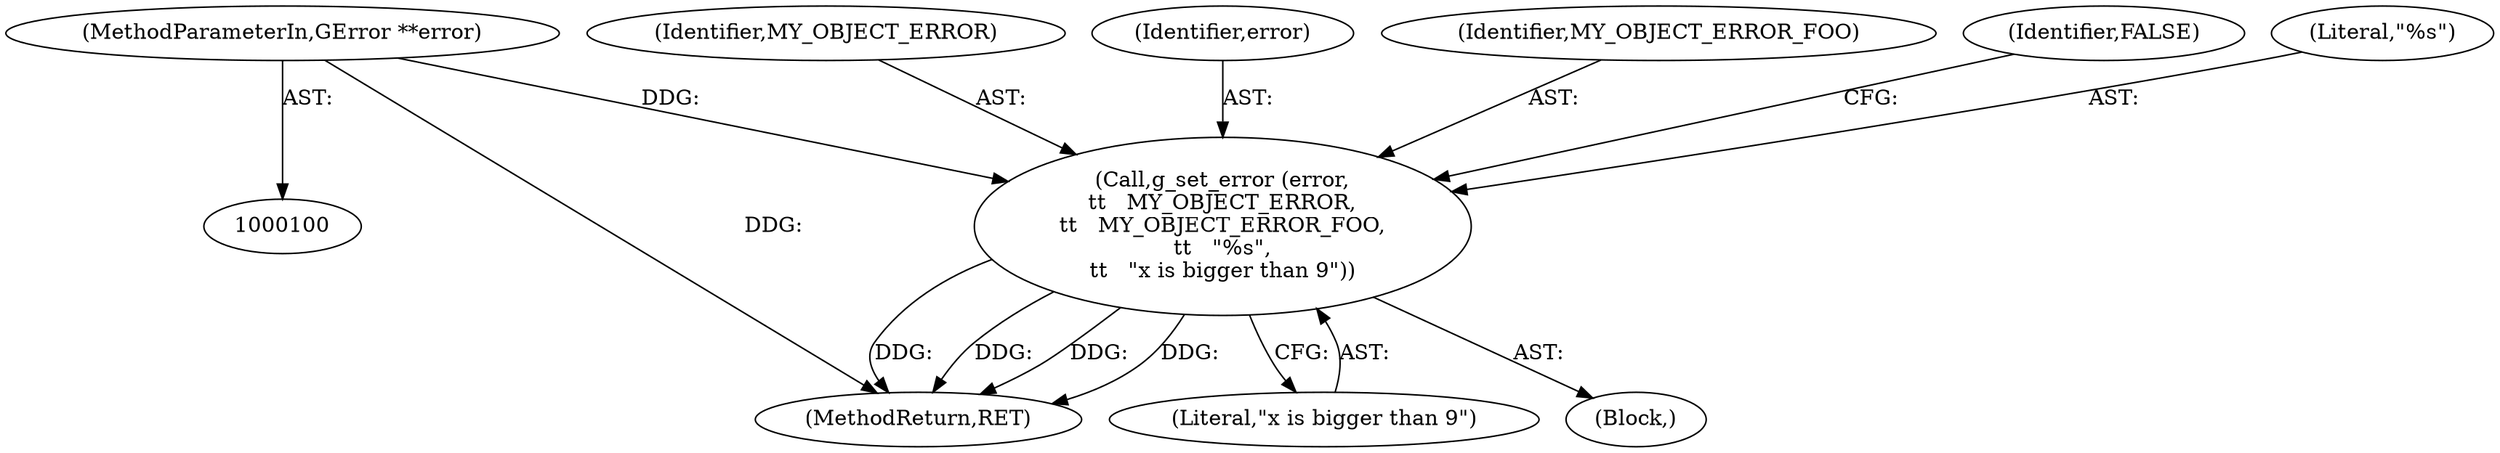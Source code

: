 digraph "1_dbus_9a6bce9b615abca6068348c1606ba8eaf13d9ae0_24@pointer" {
"1000103" [label="(MethodParameterIn,GError **error)"];
"1000112" [label="(Call,g_set_error (error,\n\t\t   MY_OBJECT_ERROR,\n\t\t   MY_OBJECT_ERROR_FOO,\n\t\t   \"%s\",\n\t\t   \"x is bigger than 9\"))"];
"1000114" [label="(Identifier,MY_OBJECT_ERROR)"];
"1000111" [label="(Block,)"];
"1000113" [label="(Identifier,error)"];
"1000112" [label="(Call,g_set_error (error,\n\t\t   MY_OBJECT_ERROR,\n\t\t   MY_OBJECT_ERROR_FOO,\n\t\t   \"%s\",\n\t\t   \"x is bigger than 9\"))"];
"1000103" [label="(MethodParameterIn,GError **error)"];
"1000115" [label="(Identifier,MY_OBJECT_ERROR_FOO)"];
"1000124" [label="(MethodReturn,RET)"];
"1000119" [label="(Identifier,FALSE)"];
"1000116" [label="(Literal,\"%s\")"];
"1000117" [label="(Literal,\"x is bigger than 9\")"];
"1000103" -> "1000100"  [label="AST: "];
"1000103" -> "1000124"  [label="DDG: "];
"1000103" -> "1000112"  [label="DDG: "];
"1000112" -> "1000111"  [label="AST: "];
"1000112" -> "1000117"  [label="CFG: "];
"1000113" -> "1000112"  [label="AST: "];
"1000114" -> "1000112"  [label="AST: "];
"1000115" -> "1000112"  [label="AST: "];
"1000116" -> "1000112"  [label="AST: "];
"1000117" -> "1000112"  [label="AST: "];
"1000119" -> "1000112"  [label="CFG: "];
"1000112" -> "1000124"  [label="DDG: "];
"1000112" -> "1000124"  [label="DDG: "];
"1000112" -> "1000124"  [label="DDG: "];
"1000112" -> "1000124"  [label="DDG: "];
}
